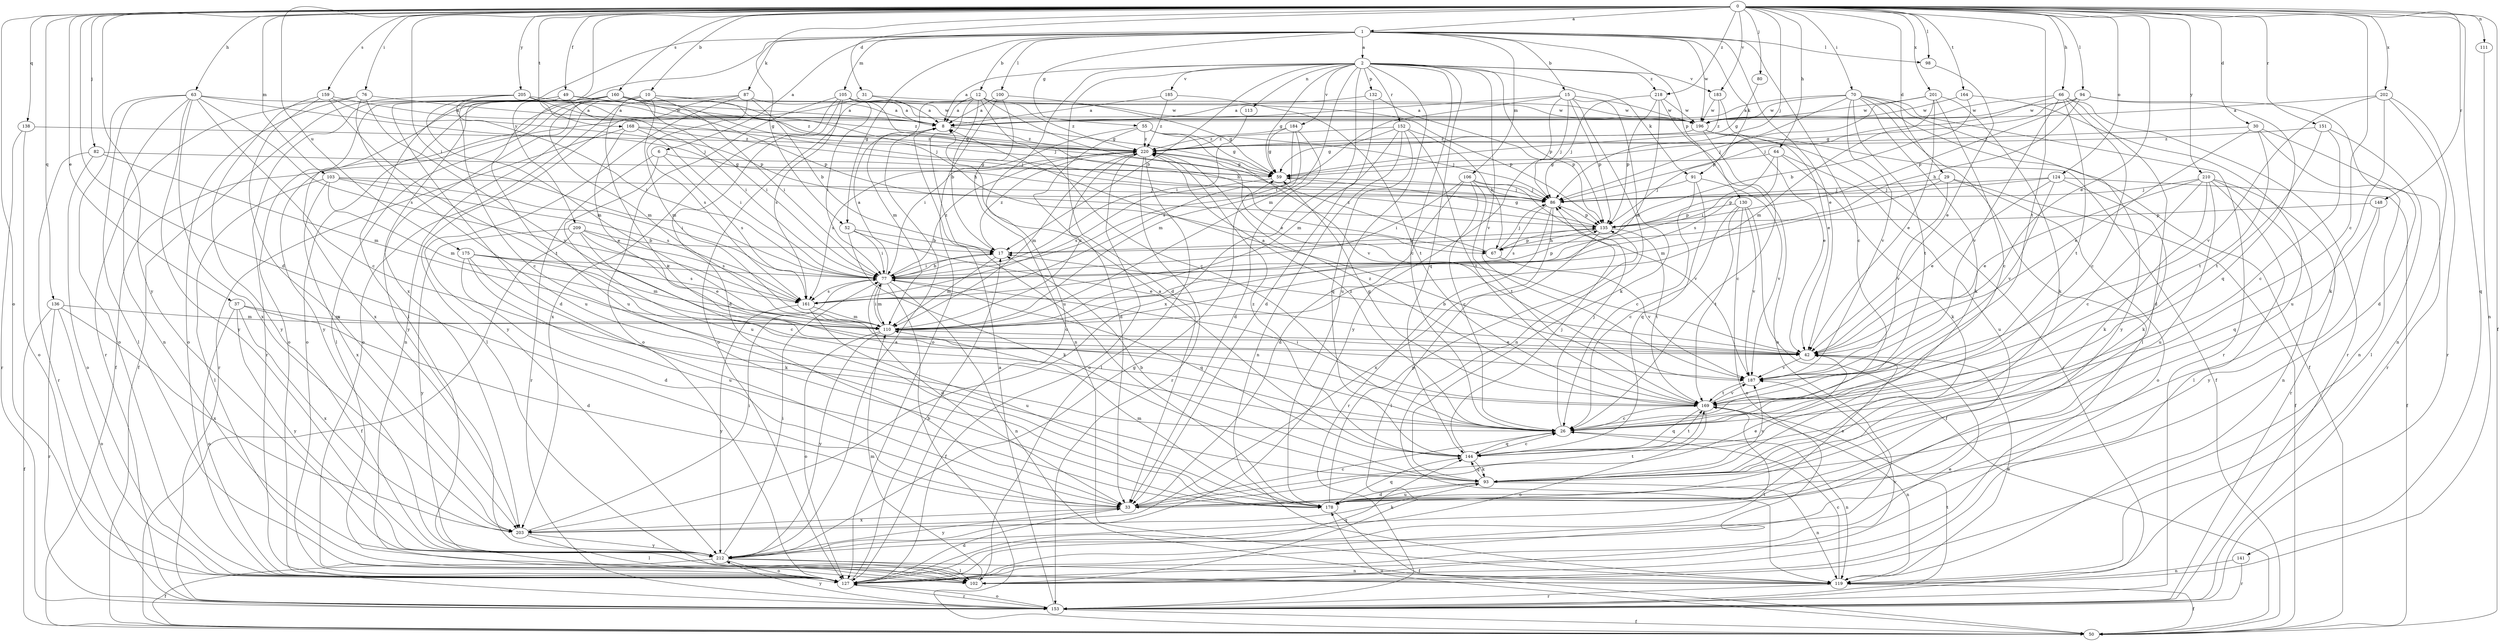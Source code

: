 strict digraph  {
0;
1;
2;
6;
8;
10;
12;
15;
17;
26;
29;
30;
31;
33;
37;
42;
49;
50;
52;
55;
59;
63;
64;
66;
67;
70;
76;
77;
80;
82;
86;
87;
91;
93;
94;
98;
100;
102;
103;
105;
106;
110;
111;
113;
119;
124;
127;
130;
132;
135;
136;
138;
141;
144;
148;
151;
152;
153;
159;
160;
161;
164;
168;
169;
175;
178;
183;
184;
185;
187;
196;
201;
202;
203;
205;
209;
210;
212;
218;
220;
0 -> 1  [label=a];
0 -> 10  [label=b];
0 -> 26  [label=c];
0 -> 29  [label=d];
0 -> 30  [label=d];
0 -> 31  [label=d];
0 -> 33  [label=d];
0 -> 37  [label=e];
0 -> 42  [label=e];
0 -> 49  [label=f];
0 -> 50  [label=f];
0 -> 52  [label=g];
0 -> 63  [label=h];
0 -> 64  [label=h];
0 -> 66  [label=h];
0 -> 70  [label=i];
0 -> 76  [label=i];
0 -> 77  [label=i];
0 -> 80  [label=j];
0 -> 82  [label=j];
0 -> 86  [label=j];
0 -> 94  [label=l];
0 -> 98  [label=l];
0 -> 103  [label=m];
0 -> 111  [label=n];
0 -> 124  [label=o];
0 -> 127  [label=o];
0 -> 136  [label=q];
0 -> 138  [label=q];
0 -> 141  [label=q];
0 -> 148  [label=r];
0 -> 151  [label=r];
0 -> 159  [label=s];
0 -> 160  [label=s];
0 -> 164  [label=t];
0 -> 168  [label=t];
0 -> 169  [label=t];
0 -> 175  [label=u];
0 -> 183  [label=v];
0 -> 201  [label=x];
0 -> 202  [label=x];
0 -> 205  [label=y];
0 -> 209  [label=y];
0 -> 210  [label=y];
0 -> 212  [label=y];
0 -> 218  [label=z];
1 -> 2  [label=a];
1 -> 6  [label=a];
1 -> 12  [label=b];
1 -> 15  [label=b];
1 -> 26  [label=c];
1 -> 42  [label=e];
1 -> 52  [label=g];
1 -> 55  [label=g];
1 -> 87  [label=k];
1 -> 91  [label=k];
1 -> 98  [label=l];
1 -> 100  [label=l];
1 -> 102  [label=l];
1 -> 105  [label=m];
1 -> 106  [label=m];
1 -> 130  [label=p];
1 -> 196  [label=w];
1 -> 203  [label=x];
2 -> 8  [label=a];
2 -> 17  [label=b];
2 -> 26  [label=c];
2 -> 33  [label=d];
2 -> 59  [label=g];
2 -> 91  [label=k];
2 -> 110  [label=m];
2 -> 113  [label=n];
2 -> 127  [label=o];
2 -> 132  [label=p];
2 -> 135  [label=p];
2 -> 144  [label=q];
2 -> 152  [label=r];
2 -> 178  [label=u];
2 -> 183  [label=v];
2 -> 184  [label=v];
2 -> 185  [label=v];
2 -> 187  [label=v];
2 -> 203  [label=x];
2 -> 218  [label=z];
6 -> 59  [label=g];
6 -> 153  [label=r];
6 -> 161  [label=s];
6 -> 178  [label=u];
8 -> 220  [label=z];
10 -> 26  [label=c];
10 -> 77  [label=i];
10 -> 86  [label=j];
10 -> 102  [label=l];
10 -> 110  [label=m];
10 -> 119  [label=n];
10 -> 127  [label=o];
10 -> 196  [label=w];
10 -> 212  [label=y];
12 -> 8  [label=a];
12 -> 17  [label=b];
12 -> 26  [label=c];
12 -> 42  [label=e];
12 -> 110  [label=m];
12 -> 127  [label=o];
12 -> 135  [label=p];
12 -> 178  [label=u];
12 -> 220  [label=z];
15 -> 8  [label=a];
15 -> 77  [label=i];
15 -> 86  [label=j];
15 -> 93  [label=k];
15 -> 119  [label=n];
15 -> 135  [label=p];
15 -> 196  [label=w];
15 -> 212  [label=y];
17 -> 77  [label=i];
17 -> 110  [label=m];
17 -> 220  [label=z];
26 -> 86  [label=j];
26 -> 119  [label=n];
26 -> 144  [label=q];
26 -> 220  [label=z];
29 -> 50  [label=f];
29 -> 86  [label=j];
29 -> 110  [label=m];
29 -> 127  [label=o];
29 -> 187  [label=v];
30 -> 42  [label=e];
30 -> 119  [label=n];
30 -> 153  [label=r];
30 -> 169  [label=t];
30 -> 220  [label=z];
31 -> 8  [label=a];
31 -> 50  [label=f];
31 -> 196  [label=w];
33 -> 26  [label=c];
33 -> 42  [label=e];
33 -> 169  [label=t];
33 -> 203  [label=x];
33 -> 212  [label=y];
37 -> 33  [label=d];
37 -> 110  [label=m];
37 -> 127  [label=o];
37 -> 203  [label=x];
37 -> 212  [label=y];
42 -> 8  [label=a];
42 -> 17  [label=b];
42 -> 187  [label=v];
49 -> 8  [label=a];
49 -> 26  [label=c];
49 -> 33  [label=d];
49 -> 59  [label=g];
49 -> 77  [label=i];
49 -> 153  [label=r];
50 -> 178  [label=u];
52 -> 17  [label=b];
52 -> 42  [label=e];
52 -> 77  [label=i];
52 -> 93  [label=k];
55 -> 33  [label=d];
55 -> 59  [label=g];
55 -> 77  [label=i];
55 -> 86  [label=j];
55 -> 187  [label=v];
55 -> 220  [label=z];
59 -> 86  [label=j];
59 -> 161  [label=s];
63 -> 26  [label=c];
63 -> 86  [label=j];
63 -> 102  [label=l];
63 -> 119  [label=n];
63 -> 127  [label=o];
63 -> 161  [label=s];
63 -> 196  [label=w];
63 -> 203  [label=x];
63 -> 212  [label=y];
64 -> 59  [label=g];
64 -> 77  [label=i];
64 -> 93  [label=k];
64 -> 161  [label=s];
64 -> 178  [label=u];
66 -> 26  [label=c];
66 -> 33  [label=d];
66 -> 86  [label=j];
66 -> 153  [label=r];
66 -> 169  [label=t];
66 -> 187  [label=v];
66 -> 196  [label=w];
67 -> 86  [label=j];
67 -> 135  [label=p];
67 -> 187  [label=v];
67 -> 220  [label=z];
70 -> 8  [label=a];
70 -> 50  [label=f];
70 -> 93  [label=k];
70 -> 102  [label=l];
70 -> 135  [label=p];
70 -> 153  [label=r];
70 -> 169  [label=t];
70 -> 187  [label=v];
70 -> 196  [label=w];
70 -> 212  [label=y];
76 -> 8  [label=a];
76 -> 127  [label=o];
76 -> 153  [label=r];
76 -> 178  [label=u];
76 -> 187  [label=v];
77 -> 8  [label=a];
77 -> 17  [label=b];
77 -> 33  [label=d];
77 -> 50  [label=f];
77 -> 110  [label=m];
77 -> 119  [label=n];
77 -> 135  [label=p];
77 -> 144  [label=q];
77 -> 161  [label=s];
77 -> 220  [label=z];
80 -> 59  [label=g];
82 -> 59  [label=g];
82 -> 110  [label=m];
82 -> 127  [label=o];
82 -> 153  [label=r];
86 -> 135  [label=p];
86 -> 153  [label=r];
86 -> 161  [label=s];
86 -> 203  [label=x];
87 -> 8  [label=a];
87 -> 17  [label=b];
87 -> 102  [label=l];
87 -> 127  [label=o];
87 -> 161  [label=s];
87 -> 212  [label=y];
91 -> 26  [label=c];
91 -> 86  [label=j];
91 -> 144  [label=q];
91 -> 187  [label=v];
93 -> 17  [label=b];
93 -> 33  [label=d];
93 -> 119  [label=n];
93 -> 144  [label=q];
93 -> 178  [label=u];
93 -> 187  [label=v];
94 -> 33  [label=d];
94 -> 59  [label=g];
94 -> 67  [label=h];
94 -> 135  [label=p];
94 -> 144  [label=q];
94 -> 196  [label=w];
98 -> 42  [label=e];
100 -> 8  [label=a];
100 -> 59  [label=g];
100 -> 119  [label=n];
100 -> 127  [label=o];
102 -> 110  [label=m];
102 -> 187  [label=v];
103 -> 77  [label=i];
103 -> 86  [label=j];
103 -> 102  [label=l];
103 -> 110  [label=m];
103 -> 161  [label=s];
103 -> 203  [label=x];
105 -> 8  [label=a];
105 -> 33  [label=d];
105 -> 59  [label=g];
105 -> 67  [label=h];
105 -> 77  [label=i];
105 -> 127  [label=o];
105 -> 161  [label=s];
105 -> 196  [label=w];
105 -> 203  [label=x];
106 -> 26  [label=c];
106 -> 33  [label=d];
106 -> 77  [label=i];
106 -> 86  [label=j];
106 -> 169  [label=t];
106 -> 187  [label=v];
110 -> 42  [label=e];
110 -> 77  [label=i];
110 -> 127  [label=o];
110 -> 212  [label=y];
110 -> 220  [label=z];
111 -> 119  [label=n];
113 -> 77  [label=i];
119 -> 26  [label=c];
119 -> 42  [label=e];
119 -> 50  [label=f];
119 -> 153  [label=r];
124 -> 42  [label=e];
124 -> 50  [label=f];
124 -> 86  [label=j];
124 -> 93  [label=k];
124 -> 135  [label=p];
124 -> 187  [label=v];
127 -> 17  [label=b];
127 -> 33  [label=d];
127 -> 42  [label=e];
127 -> 144  [label=q];
127 -> 153  [label=r];
127 -> 169  [label=t];
130 -> 26  [label=c];
130 -> 50  [label=f];
130 -> 127  [label=o];
130 -> 135  [label=p];
130 -> 169  [label=t];
130 -> 187  [label=v];
132 -> 8  [label=a];
132 -> 33  [label=d];
132 -> 135  [label=p];
135 -> 17  [label=b];
135 -> 59  [label=g];
135 -> 67  [label=h];
135 -> 102  [label=l];
135 -> 169  [label=t];
136 -> 50  [label=f];
136 -> 110  [label=m];
136 -> 127  [label=o];
136 -> 153  [label=r];
136 -> 203  [label=x];
138 -> 127  [label=o];
138 -> 153  [label=r];
138 -> 220  [label=z];
141 -> 119  [label=n];
141 -> 153  [label=r];
144 -> 8  [label=a];
144 -> 26  [label=c];
144 -> 86  [label=j];
144 -> 93  [label=k];
144 -> 169  [label=t];
144 -> 220  [label=z];
148 -> 135  [label=p];
148 -> 144  [label=q];
148 -> 212  [label=y];
151 -> 26  [label=c];
151 -> 102  [label=l];
151 -> 169  [label=t];
151 -> 220  [label=z];
152 -> 59  [label=g];
152 -> 67  [label=h];
152 -> 110  [label=m];
152 -> 119  [label=n];
152 -> 144  [label=q];
152 -> 169  [label=t];
152 -> 220  [label=z];
153 -> 8  [label=a];
153 -> 50  [label=f];
153 -> 127  [label=o];
153 -> 169  [label=t];
153 -> 212  [label=y];
159 -> 8  [label=a];
159 -> 135  [label=p];
159 -> 169  [label=t];
159 -> 203  [label=x];
159 -> 212  [label=y];
160 -> 67  [label=h];
160 -> 77  [label=i];
160 -> 110  [label=m];
160 -> 127  [label=o];
160 -> 135  [label=p];
160 -> 178  [label=u];
160 -> 196  [label=w];
160 -> 203  [label=x];
160 -> 212  [label=y];
160 -> 220  [label=z];
161 -> 110  [label=m];
161 -> 178  [label=u];
161 -> 212  [label=y];
164 -> 17  [label=b];
164 -> 178  [label=u];
164 -> 196  [label=w];
168 -> 42  [label=e];
168 -> 77  [label=i];
168 -> 86  [label=j];
168 -> 153  [label=r];
168 -> 220  [label=z];
169 -> 26  [label=c];
169 -> 59  [label=g];
169 -> 77  [label=i];
169 -> 119  [label=n];
169 -> 127  [label=o];
169 -> 144  [label=q];
169 -> 187  [label=v];
169 -> 220  [label=z];
175 -> 33  [label=d];
175 -> 77  [label=i];
175 -> 93  [label=k];
175 -> 110  [label=m];
175 -> 161  [label=s];
175 -> 178  [label=u];
178 -> 42  [label=e];
178 -> 50  [label=f];
178 -> 110  [label=m];
178 -> 135  [label=p];
178 -> 144  [label=q];
183 -> 42  [label=e];
183 -> 196  [label=w];
183 -> 220  [label=z];
184 -> 33  [label=d];
184 -> 59  [label=g];
184 -> 110  [label=m];
184 -> 161  [label=s];
184 -> 220  [label=z];
185 -> 8  [label=a];
185 -> 169  [label=t];
185 -> 220  [label=z];
187 -> 169  [label=t];
196 -> 26  [label=c];
196 -> 42  [label=e];
196 -> 50  [label=f];
196 -> 153  [label=r];
196 -> 220  [label=z];
201 -> 26  [label=c];
201 -> 42  [label=e];
201 -> 86  [label=j];
201 -> 93  [label=k];
201 -> 110  [label=m];
201 -> 196  [label=w];
202 -> 8  [label=a];
202 -> 93  [label=k];
202 -> 119  [label=n];
202 -> 153  [label=r];
202 -> 187  [label=v];
203 -> 77  [label=i];
203 -> 93  [label=k];
203 -> 102  [label=l];
203 -> 212  [label=y];
205 -> 8  [label=a];
205 -> 50  [label=f];
205 -> 77  [label=i];
205 -> 86  [label=j];
205 -> 110  [label=m];
205 -> 220  [label=z];
209 -> 17  [label=b];
209 -> 26  [label=c];
209 -> 42  [label=e];
209 -> 50  [label=f];
209 -> 161  [label=s];
209 -> 212  [label=y];
210 -> 26  [label=c];
210 -> 42  [label=e];
210 -> 86  [label=j];
210 -> 93  [label=k];
210 -> 102  [label=l];
210 -> 119  [label=n];
210 -> 153  [label=r];
210 -> 178  [label=u];
212 -> 8  [label=a];
212 -> 50  [label=f];
212 -> 59  [label=g];
212 -> 77  [label=i];
212 -> 102  [label=l];
212 -> 119  [label=n];
212 -> 127  [label=o];
218 -> 86  [label=j];
218 -> 110  [label=m];
218 -> 127  [label=o];
218 -> 135  [label=p];
218 -> 196  [label=w];
220 -> 59  [label=g];
220 -> 102  [label=l];
220 -> 110  [label=m];
220 -> 127  [label=o];
220 -> 153  [label=r];
220 -> 161  [label=s];
}
